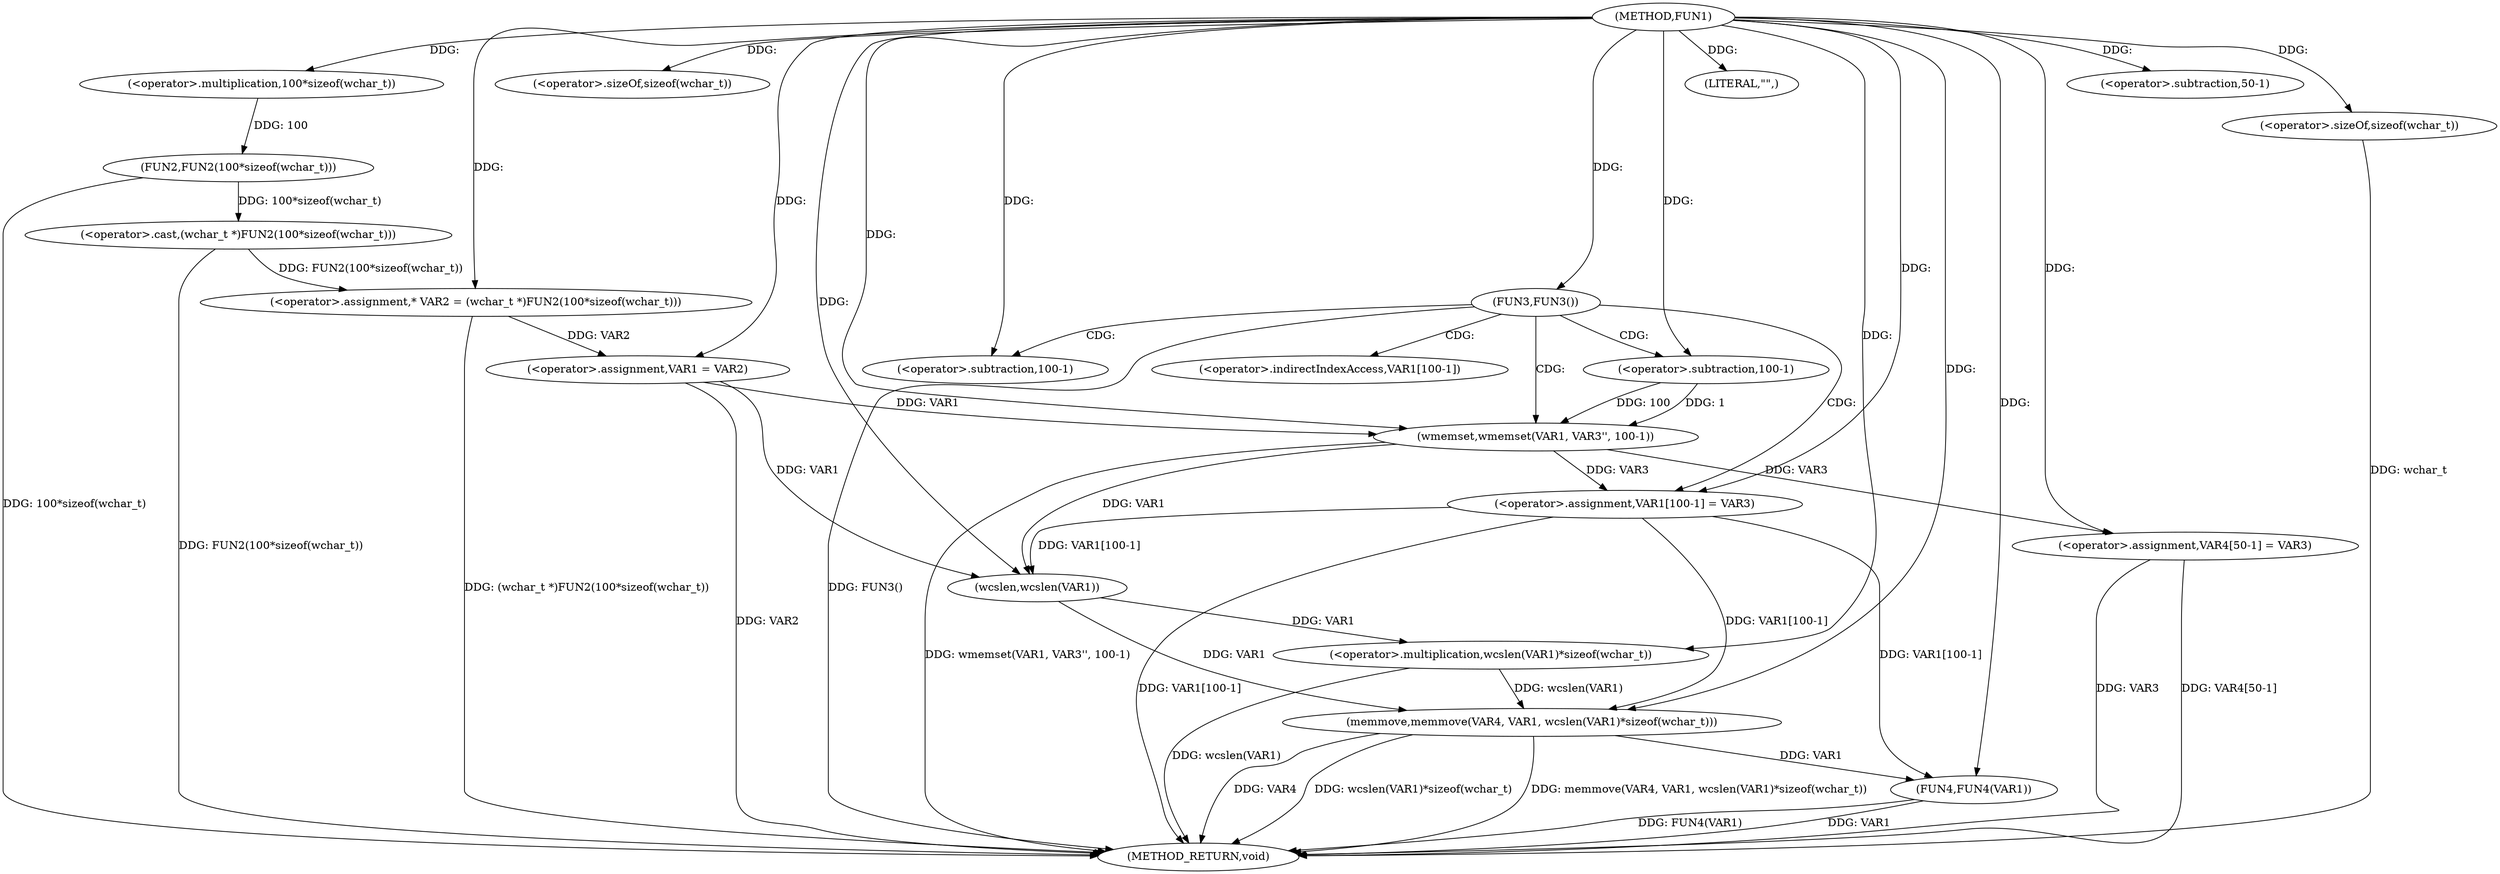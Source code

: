 digraph FUN1 {  
"1000100" [label = "(METHOD,FUN1)" ]
"1000151" [label = "(METHOD_RETURN,void)" ]
"1000104" [label = "(<operator>.assignment,* VAR2 = (wchar_t *)FUN2(100*sizeof(wchar_t)))" ]
"1000106" [label = "(<operator>.cast,(wchar_t *)FUN2(100*sizeof(wchar_t)))" ]
"1000108" [label = "(FUN2,FUN2(100*sizeof(wchar_t)))" ]
"1000109" [label = "(<operator>.multiplication,100*sizeof(wchar_t))" ]
"1000111" [label = "(<operator>.sizeOf,sizeof(wchar_t))" ]
"1000113" [label = "(<operator>.assignment,VAR1 = VAR2)" ]
"1000117" [label = "(FUN3,FUN3())" ]
"1000119" [label = "(wmemset,wmemset(VAR1, VAR3'', 100-1))" ]
"1000122" [label = "(<operator>.subtraction,100-1)" ]
"1000125" [label = "(<operator>.assignment,VAR1[100-1] = VAR3)" ]
"1000128" [label = "(<operator>.subtraction,100-1)" ]
"1000133" [label = "(LITERAL,\"\",)" ]
"1000134" [label = "(memmove,memmove(VAR4, VAR1, wcslen(VAR1)*sizeof(wchar_t)))" ]
"1000137" [label = "(<operator>.multiplication,wcslen(VAR1)*sizeof(wchar_t))" ]
"1000138" [label = "(wcslen,wcslen(VAR1))" ]
"1000140" [label = "(<operator>.sizeOf,sizeof(wchar_t))" ]
"1000142" [label = "(<operator>.assignment,VAR4[50-1] = VAR3)" ]
"1000145" [label = "(<operator>.subtraction,50-1)" ]
"1000149" [label = "(FUN4,FUN4(VAR1))" ]
"1000126" [label = "(<operator>.indirectIndexAccess,VAR1[100-1])" ]
  "1000117" -> "1000151"  [ label = "DDG: FUN3()"] 
  "1000125" -> "1000151"  [ label = "DDG: VAR1[100-1]"] 
  "1000106" -> "1000151"  [ label = "DDG: FUN2(100*sizeof(wchar_t))"] 
  "1000140" -> "1000151"  [ label = "DDG: wchar_t"] 
  "1000134" -> "1000151"  [ label = "DDG: memmove(VAR4, VAR1, wcslen(VAR1)*sizeof(wchar_t))"] 
  "1000113" -> "1000151"  [ label = "DDG: VAR2"] 
  "1000149" -> "1000151"  [ label = "DDG: VAR1"] 
  "1000119" -> "1000151"  [ label = "DDG: wmemset(VAR1, VAR3'', 100-1)"] 
  "1000149" -> "1000151"  [ label = "DDG: FUN4(VAR1)"] 
  "1000142" -> "1000151"  [ label = "DDG: VAR3"] 
  "1000134" -> "1000151"  [ label = "DDG: VAR4"] 
  "1000142" -> "1000151"  [ label = "DDG: VAR4[50-1]"] 
  "1000137" -> "1000151"  [ label = "DDG: wcslen(VAR1)"] 
  "1000134" -> "1000151"  [ label = "DDG: wcslen(VAR1)*sizeof(wchar_t)"] 
  "1000104" -> "1000151"  [ label = "DDG: (wchar_t *)FUN2(100*sizeof(wchar_t))"] 
  "1000108" -> "1000151"  [ label = "DDG: 100*sizeof(wchar_t)"] 
  "1000106" -> "1000104"  [ label = "DDG: FUN2(100*sizeof(wchar_t))"] 
  "1000100" -> "1000104"  [ label = "DDG: "] 
  "1000108" -> "1000106"  [ label = "DDG: 100*sizeof(wchar_t)"] 
  "1000109" -> "1000108"  [ label = "DDG: 100"] 
  "1000100" -> "1000109"  [ label = "DDG: "] 
  "1000100" -> "1000111"  [ label = "DDG: "] 
  "1000104" -> "1000113"  [ label = "DDG: VAR2"] 
  "1000100" -> "1000113"  [ label = "DDG: "] 
  "1000100" -> "1000117"  [ label = "DDG: "] 
  "1000113" -> "1000119"  [ label = "DDG: VAR1"] 
  "1000100" -> "1000119"  [ label = "DDG: "] 
  "1000122" -> "1000119"  [ label = "DDG: 100"] 
  "1000122" -> "1000119"  [ label = "DDG: 1"] 
  "1000100" -> "1000122"  [ label = "DDG: "] 
  "1000119" -> "1000125"  [ label = "DDG: VAR3"] 
  "1000100" -> "1000125"  [ label = "DDG: "] 
  "1000100" -> "1000128"  [ label = "DDG: "] 
  "1000100" -> "1000133"  [ label = "DDG: "] 
  "1000100" -> "1000134"  [ label = "DDG: "] 
  "1000125" -> "1000134"  [ label = "DDG: VAR1[100-1]"] 
  "1000138" -> "1000134"  [ label = "DDG: VAR1"] 
  "1000137" -> "1000134"  [ label = "DDG: wcslen(VAR1)"] 
  "1000138" -> "1000137"  [ label = "DDG: VAR1"] 
  "1000125" -> "1000138"  [ label = "DDG: VAR1[100-1]"] 
  "1000113" -> "1000138"  [ label = "DDG: VAR1"] 
  "1000119" -> "1000138"  [ label = "DDG: VAR1"] 
  "1000100" -> "1000138"  [ label = "DDG: "] 
  "1000100" -> "1000137"  [ label = "DDG: "] 
  "1000100" -> "1000140"  [ label = "DDG: "] 
  "1000100" -> "1000142"  [ label = "DDG: "] 
  "1000119" -> "1000142"  [ label = "DDG: VAR3"] 
  "1000100" -> "1000145"  [ label = "DDG: "] 
  "1000125" -> "1000149"  [ label = "DDG: VAR1[100-1]"] 
  "1000134" -> "1000149"  [ label = "DDG: VAR1"] 
  "1000100" -> "1000149"  [ label = "DDG: "] 
  "1000117" -> "1000128"  [ label = "CDG: "] 
  "1000117" -> "1000125"  [ label = "CDG: "] 
  "1000117" -> "1000119"  [ label = "CDG: "] 
  "1000117" -> "1000122"  [ label = "CDG: "] 
  "1000117" -> "1000126"  [ label = "CDG: "] 
}
